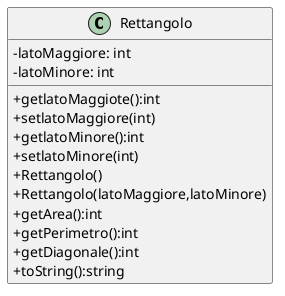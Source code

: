 @startuml
'https://plantuml.com/class-diagram
skinparam classAttributeIconSize 0
class Rettangolo{
    -latoMaggiore: int
    -latoMinore: int
    +getlatoMaggiote():int
    +setlatoMaggiore(int)
    +getlatoMinore():int
    +setlatoMinore(int)
    +Rettangolo()
    +Rettangolo(latoMaggiore,latoMinore)
    +getArea():int
    +getPerimetro():int
    +getDiagonale():int
    +toString():string
}
@enduml